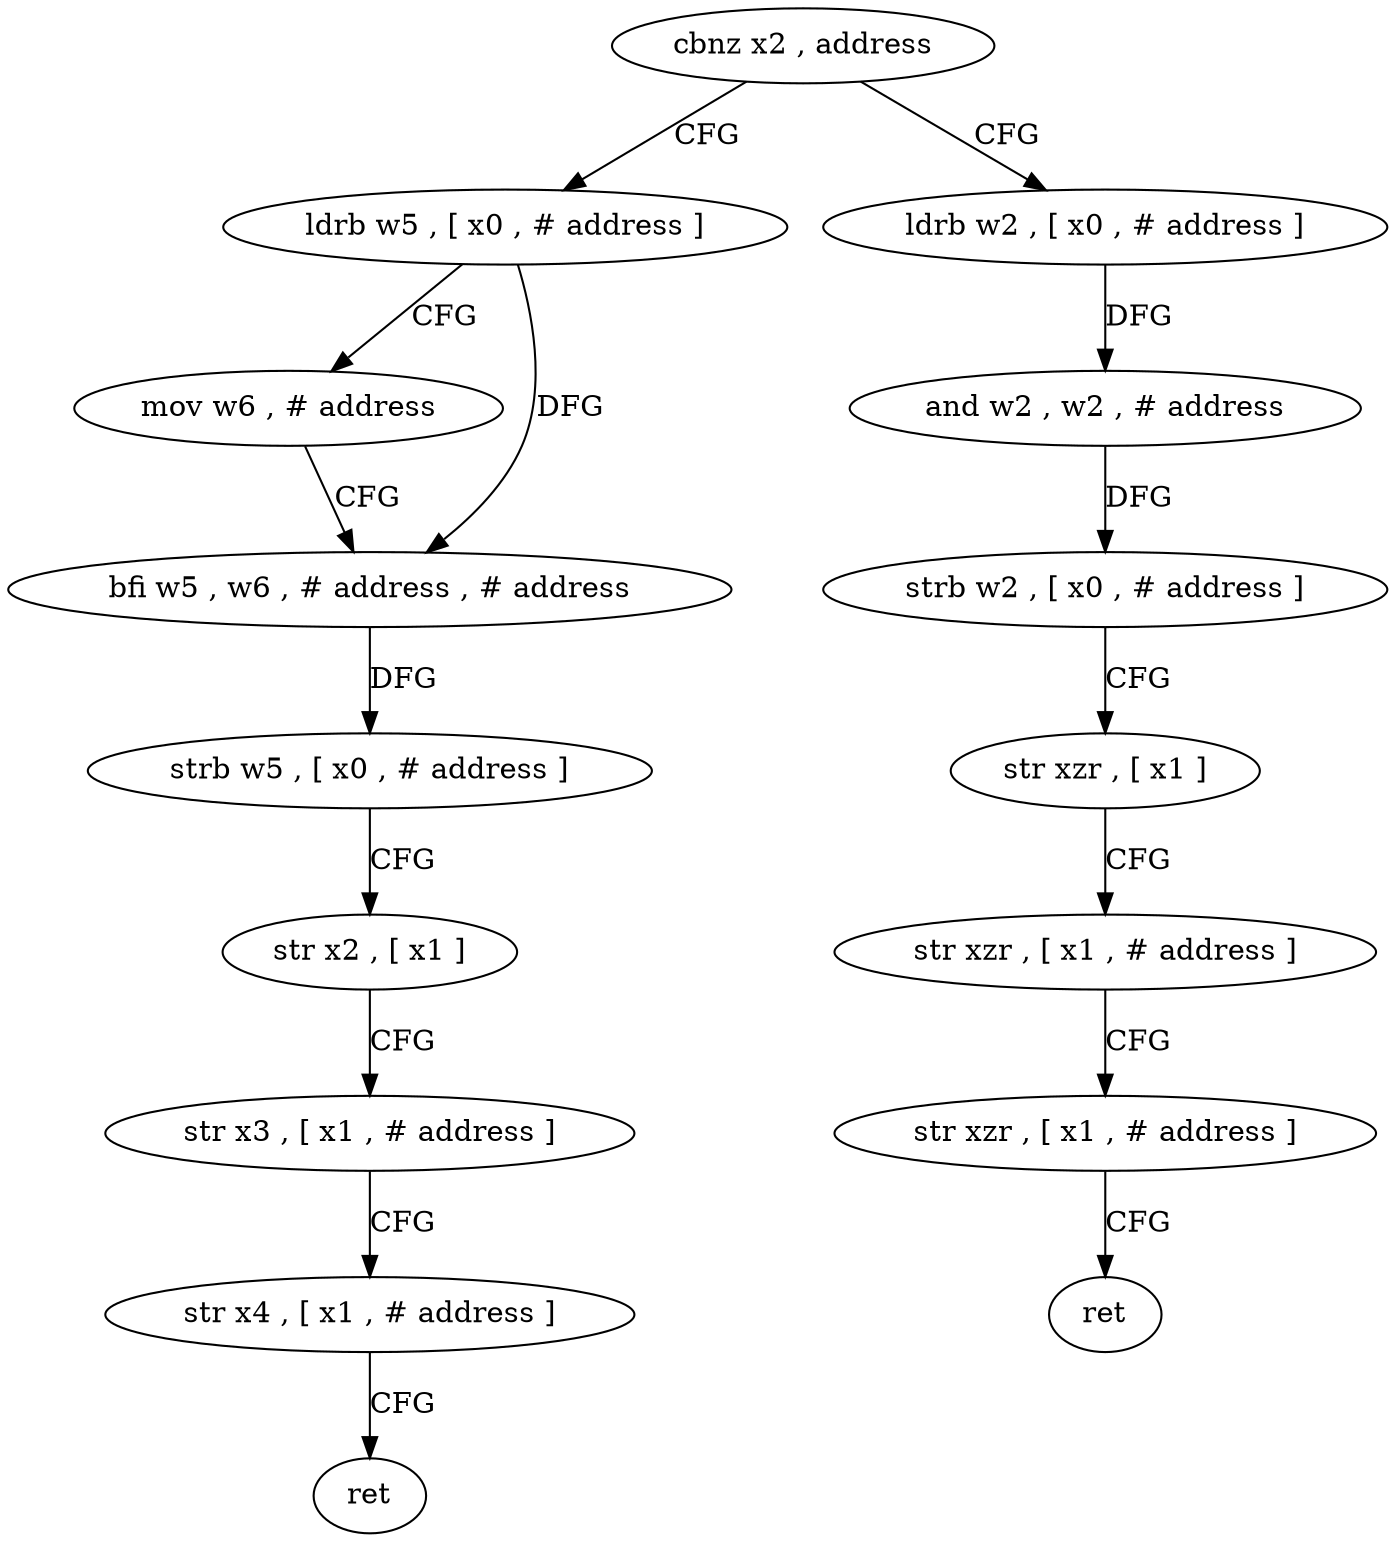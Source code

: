 digraph "func" {
"4369984" [label = "cbnz x2 , address" ]
"4370016" [label = "ldrb w5 , [ x0 , # address ]" ]
"4369988" [label = "ldrb w2 , [ x0 , # address ]" ]
"4370020" [label = "mov w6 , # address" ]
"4370024" [label = "bfi w5 , w6 , # address , # address" ]
"4370028" [label = "strb w5 , [ x0 , # address ]" ]
"4370032" [label = "str x2 , [ x1 ]" ]
"4370036" [label = "str x3 , [ x1 , # address ]" ]
"4370040" [label = "str x4 , [ x1 , # address ]" ]
"4370044" [label = "ret" ]
"4369992" [label = "and w2 , w2 , # address" ]
"4369996" [label = "strb w2 , [ x0 , # address ]" ]
"4370000" [label = "str xzr , [ x1 ]" ]
"4370004" [label = "str xzr , [ x1 , # address ]" ]
"4370008" [label = "str xzr , [ x1 , # address ]" ]
"4370012" [label = "ret" ]
"4369984" -> "4370016" [ label = "CFG" ]
"4369984" -> "4369988" [ label = "CFG" ]
"4370016" -> "4370020" [ label = "CFG" ]
"4370016" -> "4370024" [ label = "DFG" ]
"4369988" -> "4369992" [ label = "DFG" ]
"4370020" -> "4370024" [ label = "CFG" ]
"4370024" -> "4370028" [ label = "DFG" ]
"4370028" -> "4370032" [ label = "CFG" ]
"4370032" -> "4370036" [ label = "CFG" ]
"4370036" -> "4370040" [ label = "CFG" ]
"4370040" -> "4370044" [ label = "CFG" ]
"4369992" -> "4369996" [ label = "DFG" ]
"4369996" -> "4370000" [ label = "CFG" ]
"4370000" -> "4370004" [ label = "CFG" ]
"4370004" -> "4370008" [ label = "CFG" ]
"4370008" -> "4370012" [ label = "CFG" ]
}
